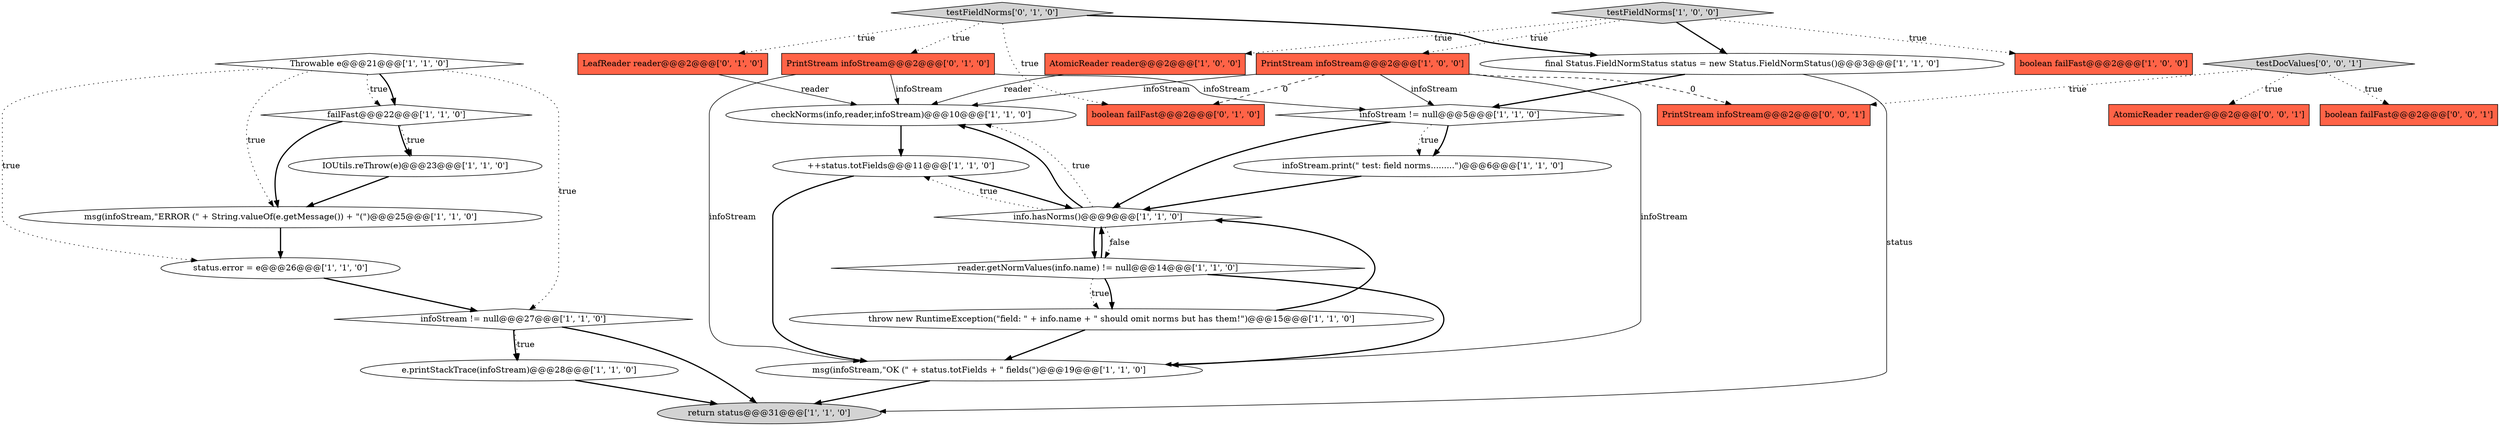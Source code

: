 digraph {
3 [style = filled, label = "boolean failFast@@@2@@@['1', '0', '0']", fillcolor = tomato, shape = box image = "AAA0AAABBB1BBB"];
6 [style = filled, label = "e.printStackTrace(infoStream)@@@28@@@['1', '1', '0']", fillcolor = white, shape = ellipse image = "AAA0AAABBB1BBB"];
24 [style = filled, label = "testFieldNorms['0', '1', '0']", fillcolor = lightgray, shape = diamond image = "AAA0AAABBB2BBB"];
7 [style = filled, label = "AtomicReader reader@@@2@@@['1', '0', '0']", fillcolor = tomato, shape = box image = "AAA0AAABBB1BBB"];
1 [style = filled, label = "infoStream != null@@@27@@@['1', '1', '0']", fillcolor = white, shape = diamond image = "AAA0AAABBB1BBB"];
20 [style = filled, label = "testFieldNorms['1', '0', '0']", fillcolor = lightgray, shape = diamond image = "AAA0AAABBB1BBB"];
11 [style = filled, label = "status.error = e@@@26@@@['1', '1', '0']", fillcolor = white, shape = ellipse image = "AAA0AAABBB1BBB"];
15 [style = filled, label = "infoStream.print(\" test: field norms.........\")@@@6@@@['1', '1', '0']", fillcolor = white, shape = ellipse image = "AAA0AAABBB1BBB"];
12 [style = filled, label = "failFast@@@22@@@['1', '1', '0']", fillcolor = white, shape = diamond image = "AAA0AAABBB1BBB"];
14 [style = filled, label = "msg(infoStream,\"ERROR (\" + String.valueOf(e.getMessage()) + \"(\")@@@25@@@['1', '1', '0']", fillcolor = white, shape = ellipse image = "AAA0AAABBB1BBB"];
22 [style = filled, label = "LeafReader reader@@@2@@@['0', '1', '0']", fillcolor = tomato, shape = box image = "AAA0AAABBB2BBB"];
17 [style = filled, label = "final Status.FieldNormStatus status = new Status.FieldNormStatus()@@@3@@@['1', '1', '0']", fillcolor = white, shape = ellipse image = "AAA0AAABBB1BBB"];
0 [style = filled, label = "msg(infoStream,\"OK (\" + status.totFields + \" fields(\")@@@19@@@['1', '1', '0']", fillcolor = white, shape = ellipse image = "AAA0AAABBB1BBB"];
5 [style = filled, label = "infoStream != null@@@5@@@['1', '1', '0']", fillcolor = white, shape = diamond image = "AAA0AAABBB1BBB"];
27 [style = filled, label = "testDocValues['0', '0', '1']", fillcolor = lightgray, shape = diamond image = "AAA0AAABBB3BBB"];
2 [style = filled, label = "IOUtils.reThrow(e)@@@23@@@['1', '1', '0']", fillcolor = white, shape = ellipse image = "AAA0AAABBB1BBB"];
18 [style = filled, label = "++status.totFields@@@11@@@['1', '1', '0']", fillcolor = white, shape = ellipse image = "AAA0AAABBB1BBB"];
10 [style = filled, label = "info.hasNorms()@@@9@@@['1', '1', '0']", fillcolor = white, shape = diamond image = "AAA0AAABBB1BBB"];
23 [style = filled, label = "boolean failFast@@@2@@@['0', '1', '0']", fillcolor = tomato, shape = box image = "AAA1AAABBB2BBB"];
16 [style = filled, label = "PrintStream infoStream@@@2@@@['1', '0', '0']", fillcolor = tomato, shape = box image = "AAA1AAABBB1BBB"];
9 [style = filled, label = "reader.getNormValues(info.name) != null@@@14@@@['1', '1', '0']", fillcolor = white, shape = diamond image = "AAA0AAABBB1BBB"];
13 [style = filled, label = "checkNorms(info,reader,infoStream)@@@10@@@['1', '1', '0']", fillcolor = white, shape = ellipse image = "AAA0AAABBB1BBB"];
21 [style = filled, label = "PrintStream infoStream@@@2@@@['0', '1', '0']", fillcolor = tomato, shape = box image = "AAA0AAABBB2BBB"];
25 [style = filled, label = "AtomicReader reader@@@2@@@['0', '0', '1']", fillcolor = tomato, shape = box image = "AAA0AAABBB3BBB"];
26 [style = filled, label = "boolean failFast@@@2@@@['0', '0', '1']", fillcolor = tomato, shape = box image = "AAA0AAABBB3BBB"];
8 [style = filled, label = "Throwable e@@@21@@@['1', '1', '0']", fillcolor = white, shape = diamond image = "AAA0AAABBB1BBB"];
19 [style = filled, label = "throw new RuntimeException(\"field: \" + info.name + \" should omit norms but has them!\")@@@15@@@['1', '1', '0']", fillcolor = white, shape = ellipse image = "AAA0AAABBB1BBB"];
28 [style = filled, label = "PrintStream infoStream@@@2@@@['0', '0', '1']", fillcolor = tomato, shape = box image = "AAA0AAABBB3BBB"];
4 [style = filled, label = "return status@@@31@@@['1', '1', '0']", fillcolor = lightgray, shape = ellipse image = "AAA0AAABBB1BBB"];
10->18 [style = dotted, label="true"];
16->5 [style = solid, label="infoStream"];
17->4 [style = solid, label="status"];
5->10 [style = bold, label=""];
17->5 [style = bold, label=""];
15->10 [style = bold, label=""];
1->4 [style = bold, label=""];
20->17 [style = bold, label=""];
9->0 [style = bold, label=""];
27->25 [style = dotted, label="true"];
11->1 [style = bold, label=""];
21->13 [style = solid, label="infoStream"];
27->26 [style = dotted, label="true"];
12->2 [style = dotted, label="true"];
5->15 [style = bold, label=""];
16->13 [style = solid, label="infoStream"];
19->10 [style = bold, label=""];
16->23 [style = dashed, label="0"];
9->10 [style = bold, label=""];
20->7 [style = dotted, label="true"];
5->15 [style = dotted, label="true"];
19->0 [style = bold, label=""];
8->1 [style = dotted, label="true"];
27->28 [style = dotted, label="true"];
6->4 [style = bold, label=""];
12->2 [style = bold, label=""];
9->19 [style = dotted, label="true"];
1->6 [style = bold, label=""];
8->12 [style = dotted, label="true"];
24->23 [style = dotted, label="true"];
18->10 [style = bold, label=""];
10->13 [style = bold, label=""];
10->13 [style = dotted, label="true"];
0->4 [style = bold, label=""];
24->22 [style = dotted, label="true"];
8->14 [style = dotted, label="true"];
2->14 [style = bold, label=""];
24->17 [style = bold, label=""];
12->14 [style = bold, label=""];
7->13 [style = solid, label="reader"];
16->0 [style = solid, label="infoStream"];
9->19 [style = bold, label=""];
8->11 [style = dotted, label="true"];
21->0 [style = solid, label="infoStream"];
1->6 [style = dotted, label="true"];
10->9 [style = dotted, label="false"];
20->3 [style = dotted, label="true"];
10->9 [style = bold, label=""];
21->5 [style = solid, label="infoStream"];
16->28 [style = dashed, label="0"];
24->21 [style = dotted, label="true"];
14->11 [style = bold, label=""];
18->0 [style = bold, label=""];
8->12 [style = bold, label=""];
13->18 [style = bold, label=""];
20->16 [style = dotted, label="true"];
22->13 [style = solid, label="reader"];
}
